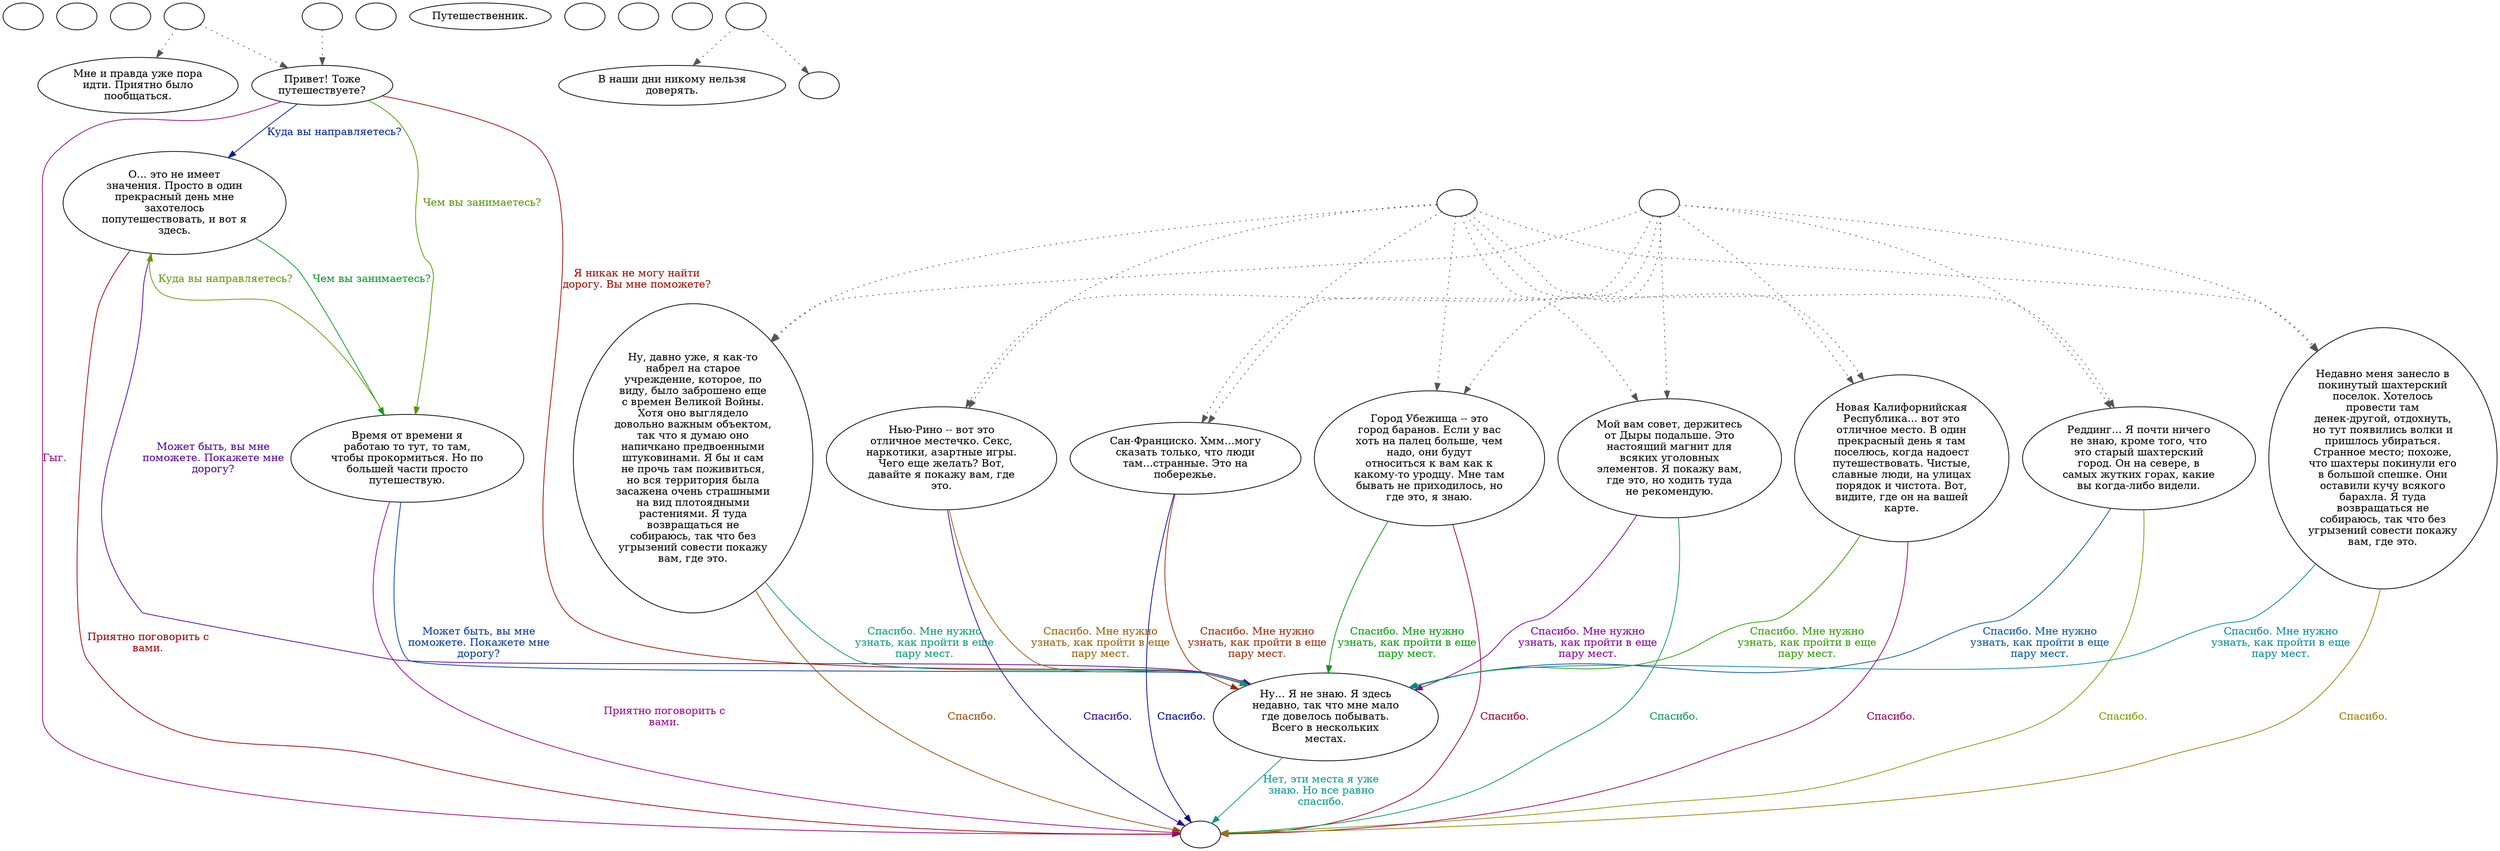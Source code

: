 digraph ectravlr {
  "start" [style=filled       fillcolor="#FFFFFF"       color="#000000"]
  "start" [label=""]
  "critter_p_proc" [style=filled       fillcolor="#FFFFFF"       color="#000000"]
  "critter_p_proc" [label=""]
  "pickup_p_proc" [style=filled       fillcolor="#FFFFFF"       color="#000000"]
  "pickup_p_proc" [label=""]
  "talk_p_proc" [style=filled       fillcolor="#FFFFFF"       color="#000000"]
  "talk_p_proc" -> "Node001" [style=dotted color="#555555"]
  "talk_p_proc" -> "Node012" [style=dotted color="#555555"]
  "talk_p_proc" [label=""]
  "destroy_p_proc" [style=filled       fillcolor="#FFFFFF"       color="#000000"]
  "destroy_p_proc" [label=""]
  "look_at_p_proc" [style=filled       fillcolor="#FFFFFF"       color="#000000"]
  "look_at_p_proc" [label="Путешественник."]
  "description_p_proc" [style=filled       fillcolor="#FFFFFF"       color="#000000"]
  "description_p_proc" -> "Node001" [style=dotted color="#555555"]
  "description_p_proc" [label=""]
  "use_skill_on_p_proc" [style=filled       fillcolor="#FFFFFF"       color="#000000"]
  "use_skill_on_p_proc" [label=""]
  "damage_p_proc" [style=filled       fillcolor="#FFFFFF"       color="#000000"]
  "damage_p_proc" [label=""]
  "map_enter_p_proc" [style=filled       fillcolor="#FFFFFF"       color="#000000"]
  "map_enter_p_proc" [label=""]
  "combat_p_proc" [style=filled       fillcolor="#FFFFFF"       color="#000000"]
  "combat_p_proc" -> "NodeFleeing" [style=dotted color="#555555"]
  "combat_p_proc" -> "NodeFighting" [style=dotted color="#555555"]
  "combat_p_proc" [label=""]
  "Node999" [style=filled       fillcolor="#FFFFFF"       color="#000000"]
  "Node999" [label=""]
  "Node001" [style=filled       fillcolor="#FFFFFF"       color="#000000"]
  "Node001" [label="Привет! Тоже\nпутешествуете?"]
  "Node001" -> "Node002" [label="Я никак не могу найти\nдорогу. Вы мне поможете?" color="#990A00" fontcolor="#990A00"]
  "Node001" -> "Node010" [label="Куда вы направляетесь?" color="#002299" fontcolor="#002299"]
  "Node001" -> "Node011" [label="Чем вы занимаетесь?" color="#4F9900" fontcolor="#4F9900"]
  "Node001" -> "Node999" [label="Гыг." color="#99007C" fontcolor="#99007C"]
  "Node002" [style=filled       fillcolor="#FFFFFF"       color="#000000"]
  "Node002" [label="Ну... Я не знаю. Я здесь\nнедавно, так что мне мало\nгде довелось побывать.\nВсего в нескольких\nместах."]
  "Node002" -> "Node999" [label="Нет, эти места я уже\nзнаю. Но все равно\nспасибо." color="#00998A" fontcolor="#00998A"]
  "Node003" [style=filled       fillcolor="#FFFFFF"       color="#000000"]
  "Node003" [label="Нью-Рино -- вот это\nотличное местечко. Секс,\nнаркотики, азартные игры.\nЧего еще желать? Вот,\nдавайте я покажу вам, где\nэто."]
  "Node003" -> "Node002" [label="Спасибо. Мне нужно\nузнать, как пройти в еще\nпару мест." color="#995D00" fontcolor="#995D00"]
  "Node003" -> "Node999" [label="Спасибо." color="#310099" fontcolor="#310099"]
  "Node004" [style=filled       fillcolor="#FFFFFF"       color="#000000"]
  "Node004" [label="Город Убежища -- это\nгород баранов. Если у вас\nхоть на палец больше, чем\nнадо, они будут\nотноситься к вам как к\nкакому-то уродцу. Мне там\nбывать не приходилось, но\nгде это, я знаю."]
  "Node004" -> "Node002" [label="Спасибо. Мне нужно\nузнать, как пройти в еще\nпару мест." color="#009904" fontcolor="#009904"]
  "Node004" -> "Node999" [label="Спасибо." color="#990029" fontcolor="#990029"]
  "Node005" [style=filled       fillcolor="#FFFFFF"       color="#000000"]
  "Node005" [label="Реддинг... Я почти ничего\nне знаю, кроме того, что\nэто старый шахтерский\nгород. Он на севере, в\nсамых жутких горах, какие\nвы когда-либо видели."]
  "Node005" -> "Node002" [label="Спасибо. Мне нужно\nузнать, как пройти в еще\nпару мест." color="#005599" fontcolor="#005599"]
  "Node005" -> "Node999" [label="Спасибо." color="#829900" fontcolor="#829900"]
  "Node006" [style=filled       fillcolor="#FFFFFF"       color="#000000"]
  "Node006" [label="Мой вам совет, держитесь\nот Дыры подальше. Это\nнастоящий магнит для\nвсяких уголовных\nэлементов. Я покажу вам,\nгде это, но ходить туда\nне рекомендую."]
  "Node006" -> "Node002" [label="Спасибо. Мне нужно\nузнать, как пройти в еще\nпару мест." color="#830099" fontcolor="#830099"]
  "Node006" -> "Node999" [label="Спасибо." color="#009957" fontcolor="#009957"]
  "Node007" [style=filled       fillcolor="#FFFFFF"       color="#000000"]
  "Node007" [label="Сан-Франциско. Хмм...могу\nсказать только, что люди\nтам...странные. Это на\nпобережье."]
  "Node007" -> "Node002" [label="Спасибо. Мне нужно\nузнать, как пройти в еще\nпару мест." color="#992A00" fontcolor="#992A00"]
  "Node007" -> "Node999" [label="Спасибо." color="#000399" fontcolor="#000399"]
  "Node008" [style=filled       fillcolor="#FFFFFF"       color="#000000"]
  "Node008" [label="Новая Калифорнийская\nРеспублика... вот это\nотличное место. В один\nпрекрасный день я там\nпоселюсь, когда надоест\nпутешествовать. Чистые,\nславные люди, на улицах\nпорядок и чистота. Вот,\nвидите, где он на вашей\nкарте."]
  "Node008" -> "Node002" [label="Спасибо. Мне нужно\nузнать, как пройти в еще\nпару мест." color="#2F9900" fontcolor="#2F9900"]
  "Node008" -> "Node999" [label="Спасибо." color="#99005C" fontcolor="#99005C"]
  "Node009" [style=filled       fillcolor="#FFFFFF"       color="#000000"]
  "Node009" [label="Недавно меня занесло в\nпокинутый шахтерский\nпоселок. Хотелось\nпровести там\nденек-другой, отдохнуть,\nно тут появились волки и\nпришлось убираться.\nСтранное место; похоже,\nчто шахтеры покинули его\nв большой спешке. Они\nоставили кучу всякого\nбарахла. Я туда\nвозвращаться не\nсобираюсь, так что без\nугрызений совести покажу\nвам, где это."]
  "Node009" -> "Node002" [label="Спасибо. Мне нужно\nузнать, как пройти в еще\nпару мест." color="#008999" fontcolor="#008999"]
  "Node009" -> "Node999" [label="Спасибо." color="#997D00" fontcolor="#997D00"]
  "Node010" [style=filled       fillcolor="#FFFFFF"       color="#000000"]
  "Node010" [label="О... это не имеет\nзначения. Просто в один\nпрекрасный день мне\nзахотелось\nпопутешествовать, и вот я\nздесь."]
  "Node010" -> "Node002" [label="Может быть, вы мне\nпоможете. Покажете мне\nдорогу?" color="#500099" fontcolor="#500099"]
  "Node010" -> "Node011" [label="Чем вы занимаетесь?" color="#009924" fontcolor="#009924"]
  "Node010" -> "Node999" [label="Приятно поговорить с\nвами." color="#990009" fontcolor="#990009"]
  "Node011" [style=filled       fillcolor="#FFFFFF"       color="#000000"]
  "Node011" [label="Время от времени я\nработаю то тут, то там,\nчтобы прокормиться. Но по\nбольшей части просто\nпутешествую."]
  "Node011" -> "Node002" [label="Может быть, вы мне\nпоможете. Покажете мне\nдорогу?" color="#003699" fontcolor="#003699"]
  "Node011" -> "Node010" [label="Куда вы направляетесь?" color="#629900" fontcolor="#629900"]
  "Node011" -> "Node999" [label="Приятно поговорить с\nвами." color="#99008F" fontcolor="#99008F"]
  "Node012" [style=filled       fillcolor="#FFFFFF"       color="#000000"]
  "Node012" [label="Мне и правда уже пора\nидти. Приятно было\nпообщаться."]
  "Node013" [style=filled       fillcolor="#FFFFFF"       color="#000000"]
  "Node013" [label="Ну, давно уже, я как-то\nнабрел на старое\nучреждение, которое, по\nвиду, было заброшено еще\nс времен Великой Войны.\nХотя оно выглядело\nдовольно важным объектом,\nтак что я думаю оно\nнапичкано предвоенными\nштуковинами. Я бы и сам\nне прочь там поживиться,\nно вся территория была\nзасажена очень страшными\nна вид плотоядными\nрастениями. Я туда\nвозвращаться не\nсобираюсь, так что без\nугрызений совести покажу\nвам, где это."]
  "Node013" -> "Node002" [label="Спасибо. Мне нужно\nузнать, как пройти в еще\nпару мест." color="#009976" fontcolor="#009976"]
  "Node013" -> "Node999" [label="Спасибо." color="#994A00" fontcolor="#994A00"]
  "NodeFleeing" [style=filled       fillcolor="#FFFFFF"       color="#000000"]
  "NodeFleeing" [label="В наши дни никому нельзя\nдоверять."]
  "NodeFighting" [style=filled       fillcolor="#FFFFFF"       color="#000000"]
  "NodeFighting" [label=""]
  "checkChoiceOne" [style=filled       fillcolor="#FFFFFF"       color="#000000"]
  "checkChoiceOne" -> "Node003" [style=dotted color="#555555"]
  "checkChoiceOne" -> "Node004" [style=dotted color="#555555"]
  "checkChoiceOne" -> "Node005" [style=dotted color="#555555"]
  "checkChoiceOne" -> "Node006" [style=dotted color="#555555"]
  "checkChoiceOne" -> "Node007" [style=dotted color="#555555"]
  "checkChoiceOne" -> "Node008" [style=dotted color="#555555"]
  "checkChoiceOne" -> "Node009" [style=dotted color="#555555"]
  "checkChoiceOne" -> "Node013" [style=dotted color="#555555"]
  "checkChoiceOne" [label=""]
  "checkChoiceTwo" [style=filled       fillcolor="#FFFFFF"       color="#000000"]
  "checkChoiceTwo" -> "Node003" [style=dotted color="#555555"]
  "checkChoiceTwo" -> "Node004" [style=dotted color="#555555"]
  "checkChoiceTwo" -> "Node005" [style=dotted color="#555555"]
  "checkChoiceTwo" -> "Node006" [style=dotted color="#555555"]
  "checkChoiceTwo" -> "Node007" [style=dotted color="#555555"]
  "checkChoiceTwo" -> "Node008" [style=dotted color="#555555"]
  "checkChoiceTwo" -> "Node009" [style=dotted color="#555555"]
  "checkChoiceTwo" -> "Node013" [style=dotted color="#555555"]
  "checkChoiceTwo" [label=""]
}